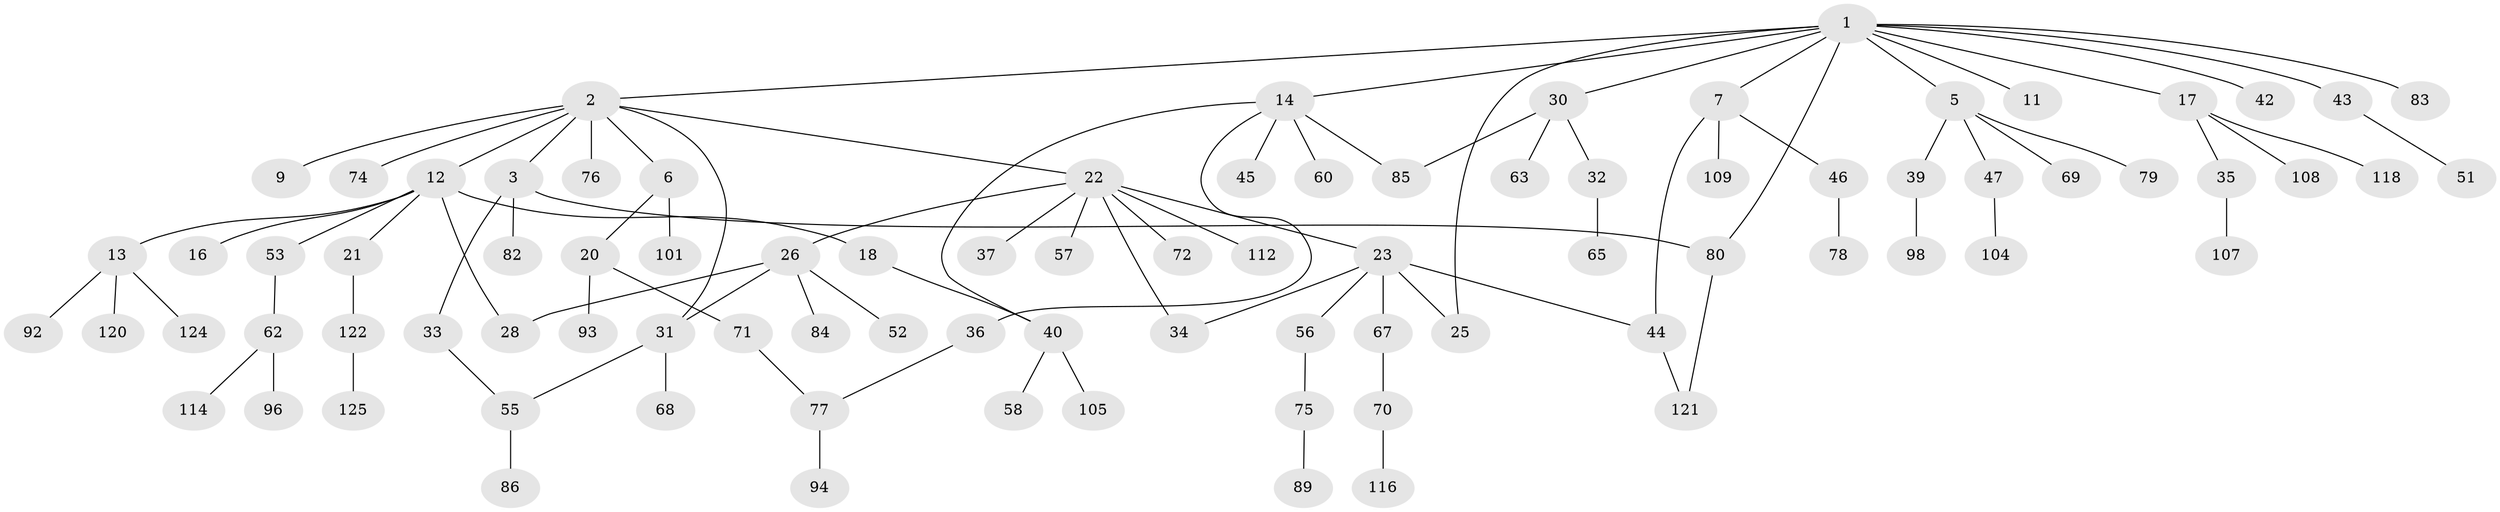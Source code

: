 // original degree distribution, {7: 0.015873015873015872, 9: 0.007936507936507936, 4: 0.015873015873015872, 6: 0.023809523809523808, 3: 0.18253968253968253, 2: 0.30952380952380953, 1: 0.40476190476190477, 5: 0.03968253968253968}
// Generated by graph-tools (version 1.1) at 2025/10/02/27/25 16:10:53]
// undirected, 87 vertices, 97 edges
graph export_dot {
graph [start="1"]
  node [color=gray90,style=filled];
  1 [super="+4"];
  2 [super="+8"];
  3 [super="+27"];
  5 [super="+19"];
  6 [super="+10"];
  7 [super="+38"];
  9;
  11 [super="+106"];
  12 [super="+15"];
  13 [super="+123"];
  14 [super="+29"];
  16 [super="+103"];
  17 [super="+100"];
  18;
  20 [super="+61"];
  21;
  22 [super="+24"];
  23 [super="+41"];
  25 [super="+49"];
  26 [super="+73"];
  28 [super="+99"];
  30 [super="+50"];
  31 [super="+48"];
  32;
  33;
  34 [super="+117"];
  35;
  36;
  37;
  39 [super="+95"];
  40 [super="+87"];
  42 [super="+64"];
  43 [super="+66"];
  44 [super="+54"];
  45;
  46;
  47;
  51 [super="+91"];
  52;
  53;
  55 [super="+59"];
  56;
  57;
  58 [super="+126"];
  60;
  62 [super="+102"];
  63;
  65 [super="+88"];
  67;
  68;
  69;
  70 [super="+110"];
  71 [super="+90"];
  72;
  74;
  75 [super="+81"];
  76;
  77 [super="+113"];
  78;
  79;
  80;
  82;
  83;
  84;
  85;
  86 [super="+97"];
  89 [super="+119"];
  92;
  93;
  94;
  96;
  98;
  101;
  104;
  105;
  107;
  108;
  109 [super="+111"];
  112 [super="+115"];
  114;
  116;
  118;
  120;
  121;
  122;
  124;
  125;
  1 -- 2;
  1 -- 17;
  1 -- 25;
  1 -- 42;
  1 -- 83;
  1 -- 80;
  1 -- 30;
  1 -- 5;
  1 -- 7;
  1 -- 43;
  1 -- 11;
  1 -- 14;
  2 -- 3;
  2 -- 6;
  2 -- 12;
  2 -- 22;
  2 -- 74;
  2 -- 76;
  2 -- 9;
  2 -- 31;
  3 -- 33;
  3 -- 82;
  3 -- 80;
  5 -- 39;
  5 -- 47;
  5 -- 69;
  5 -- 79;
  6 -- 20;
  6 -- 101;
  7 -- 109;
  7 -- 44;
  7 -- 46;
  12 -- 13;
  12 -- 18;
  12 -- 21;
  12 -- 16;
  12 -- 53;
  12 -- 28;
  13 -- 92;
  13 -- 120;
  13 -- 124;
  14 -- 85;
  14 -- 36;
  14 -- 60;
  14 -- 45;
  14 -- 40;
  17 -- 35;
  17 -- 108;
  17 -- 118;
  18 -- 40;
  20 -- 93;
  20 -- 71;
  21 -- 122;
  22 -- 23;
  22 -- 112;
  22 -- 34;
  22 -- 37;
  22 -- 72;
  22 -- 57;
  22 -- 26;
  23 -- 34;
  23 -- 44;
  23 -- 25;
  23 -- 56;
  23 -- 67;
  26 -- 28;
  26 -- 31;
  26 -- 52;
  26 -- 84;
  30 -- 32;
  30 -- 85;
  30 -- 63;
  31 -- 68;
  31 -- 55;
  32 -- 65;
  33 -- 55;
  35 -- 107;
  36 -- 77;
  39 -- 98;
  40 -- 58;
  40 -- 105;
  43 -- 51;
  44 -- 121;
  46 -- 78;
  47 -- 104;
  53 -- 62;
  55 -- 86;
  56 -- 75;
  62 -- 96;
  62 -- 114;
  67 -- 70;
  70 -- 116;
  71 -- 77;
  75 -- 89;
  77 -- 94;
  80 -- 121;
  122 -- 125;
}
